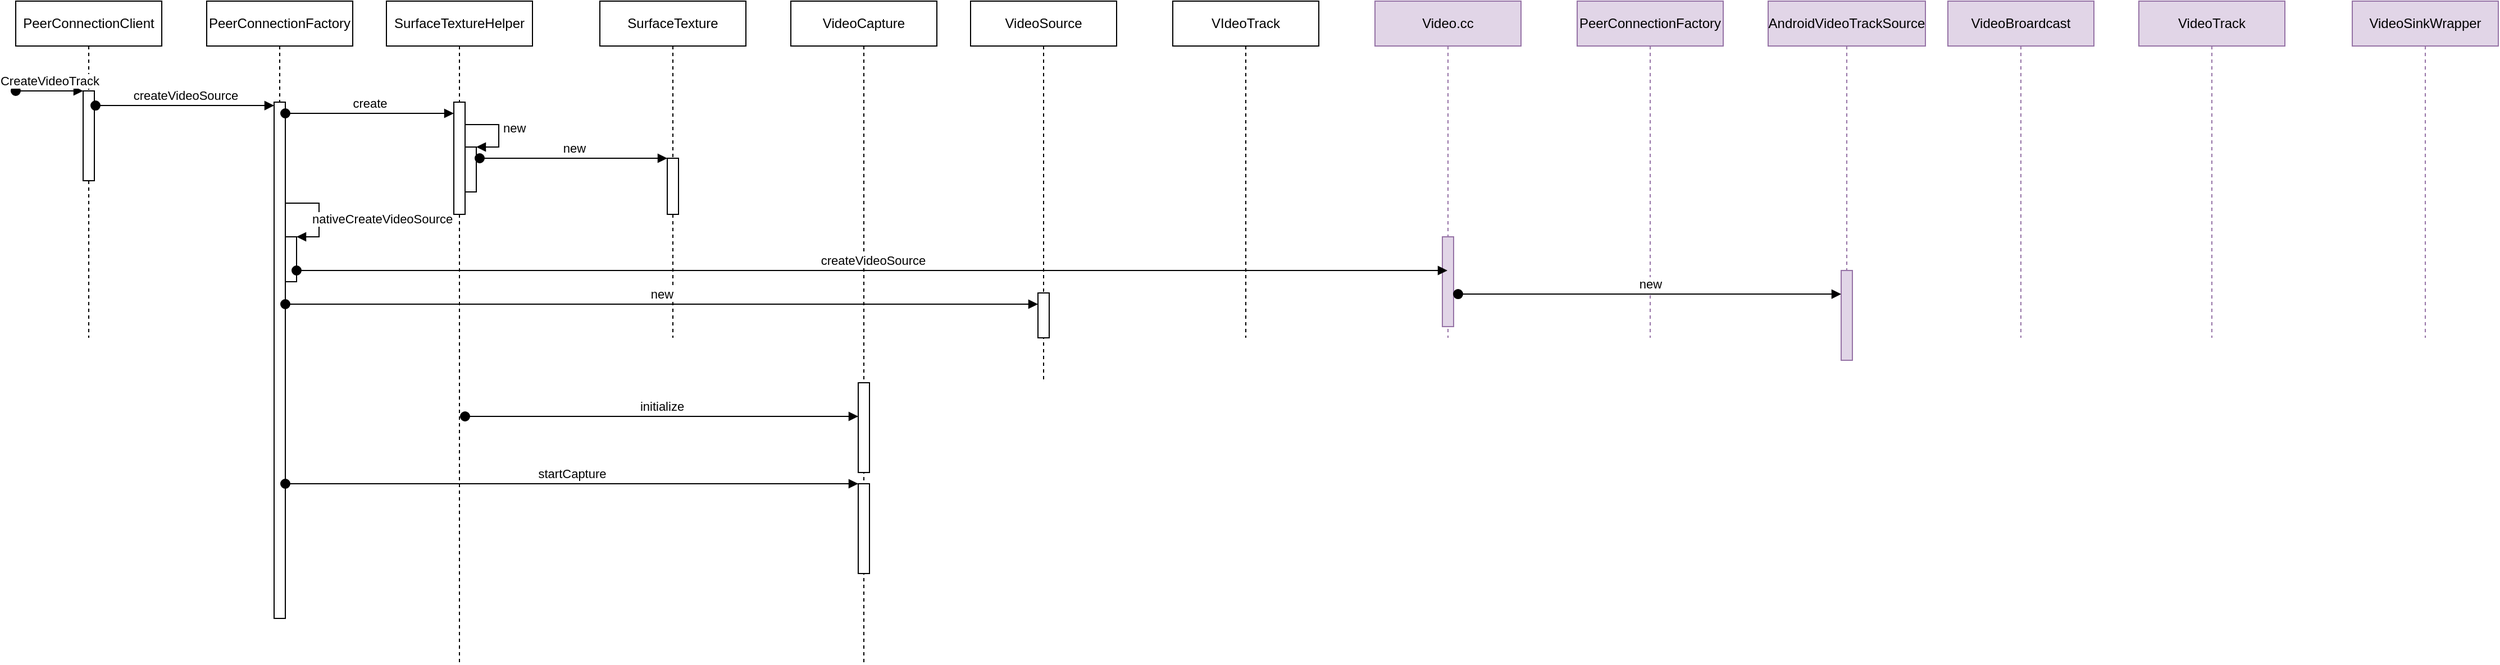 <mxfile version="13.8.5" type="github">
  <diagram id="hKRwNOdMQ6xR0kOxZ3xy" name="Page-1">
    <mxGraphModel dx="759" dy="786" grid="1" gridSize="10" guides="1" tooltips="1" connect="1" arrows="1" fold="1" page="1" pageScale="1" pageWidth="827" pageHeight="1169" math="0" shadow="0">
      <root>
        <mxCell id="0" />
        <mxCell id="1" parent="0" />
        <mxCell id="Nhymwte0ASbovPosRawi-1" value="PeerConnectionClient" style="shape=umlLifeline;perimeter=lifelinePerimeter;whiteSpace=wrap;html=1;container=1;collapsible=0;recursiveResize=0;outlineConnect=0;" vertex="1" parent="1">
          <mxGeometry x="40" y="90" width="130" height="300" as="geometry" />
        </mxCell>
        <mxCell id="Nhymwte0ASbovPosRawi-13" value="" style="html=1;points=[];perimeter=orthogonalPerimeter;" vertex="1" parent="Nhymwte0ASbovPosRawi-1">
          <mxGeometry x="60" y="80" width="10" height="80" as="geometry" />
        </mxCell>
        <mxCell id="Nhymwte0ASbovPosRawi-14" value="CreateVideoTrack" style="html=1;verticalAlign=bottom;startArrow=oval;endArrow=block;startSize=8;" edge="1" target="Nhymwte0ASbovPosRawi-13" parent="Nhymwte0ASbovPosRawi-1">
          <mxGeometry relative="1" as="geometry">
            <mxPoint y="80" as="sourcePoint" />
          </mxGeometry>
        </mxCell>
        <mxCell id="Nhymwte0ASbovPosRawi-2" value="PeerConnectionFactory" style="shape=umlLifeline;perimeter=lifelinePerimeter;whiteSpace=wrap;html=1;container=1;collapsible=0;recursiveResize=0;outlineConnect=0;" vertex="1" parent="1">
          <mxGeometry x="210" y="90" width="130" height="550" as="geometry" />
        </mxCell>
        <mxCell id="Nhymwte0ASbovPosRawi-15" value="" style="html=1;points=[];perimeter=orthogonalPerimeter;" vertex="1" parent="Nhymwte0ASbovPosRawi-2">
          <mxGeometry x="60" y="90" width="10" height="460" as="geometry" />
        </mxCell>
        <mxCell id="Nhymwte0ASbovPosRawi-3" value="SurfaceTextureHelper" style="shape=umlLifeline;perimeter=lifelinePerimeter;whiteSpace=wrap;html=1;container=1;collapsible=0;recursiveResize=0;outlineConnect=0;" vertex="1" parent="1">
          <mxGeometry x="370" y="90" width="130" height="590" as="geometry" />
        </mxCell>
        <mxCell id="Nhymwte0ASbovPosRawi-17" value="" style="html=1;points=[];perimeter=orthogonalPerimeter;" vertex="1" parent="Nhymwte0ASbovPosRawi-3">
          <mxGeometry x="60" y="90" width="10" height="100" as="geometry" />
        </mxCell>
        <mxCell id="Nhymwte0ASbovPosRawi-19" value="" style="html=1;points=[];perimeter=orthogonalPerimeter;" vertex="1" parent="Nhymwte0ASbovPosRawi-3">
          <mxGeometry x="70" y="130" width="10" height="40" as="geometry" />
        </mxCell>
        <mxCell id="Nhymwte0ASbovPosRawi-20" value="new" style="edgeStyle=orthogonalEdgeStyle;html=1;align=left;spacingLeft=2;endArrow=block;rounded=0;entryX=1;entryY=0;exitX=1;exitY=0.25;exitDx=0;exitDy=0;exitPerimeter=0;" edge="1" target="Nhymwte0ASbovPosRawi-19" parent="Nhymwte0ASbovPosRawi-3" source="Nhymwte0ASbovPosRawi-17">
          <mxGeometry relative="1" as="geometry">
            <mxPoint x="75" y="120" as="sourcePoint" />
            <Array as="points">
              <mxPoint x="70" y="110" />
              <mxPoint x="100" y="110" />
              <mxPoint x="100" y="130" />
            </Array>
          </mxGeometry>
        </mxCell>
        <mxCell id="Nhymwte0ASbovPosRawi-4" value="SurfaceTexture" style="shape=umlLifeline;perimeter=lifelinePerimeter;whiteSpace=wrap;html=1;container=1;collapsible=0;recursiveResize=0;outlineConnect=0;" vertex="1" parent="1">
          <mxGeometry x="560" y="90" width="130" height="300" as="geometry" />
        </mxCell>
        <mxCell id="Nhymwte0ASbovPosRawi-30" value="" style="html=1;points=[];perimeter=orthogonalPerimeter;" vertex="1" parent="Nhymwte0ASbovPosRawi-4">
          <mxGeometry x="60" y="140" width="10" height="50" as="geometry" />
        </mxCell>
        <mxCell id="Nhymwte0ASbovPosRawi-5" value="VideoCapture" style="shape=umlLifeline;perimeter=lifelinePerimeter;whiteSpace=wrap;html=1;container=1;collapsible=0;recursiveResize=0;outlineConnect=0;" vertex="1" parent="1">
          <mxGeometry x="730" y="90" width="130" height="590" as="geometry" />
        </mxCell>
        <mxCell id="Nhymwte0ASbovPosRawi-38" value="" style="html=1;points=[];perimeter=orthogonalPerimeter;" vertex="1" parent="Nhymwte0ASbovPosRawi-5">
          <mxGeometry x="60" y="340" width="10" height="80" as="geometry" />
        </mxCell>
        <mxCell id="Nhymwte0ASbovPosRawi-6" value="VideoSource" style="shape=umlLifeline;perimeter=lifelinePerimeter;whiteSpace=wrap;html=1;container=1;collapsible=0;recursiveResize=0;outlineConnect=0;" vertex="1" parent="1">
          <mxGeometry x="890" y="90" width="130" height="340" as="geometry" />
        </mxCell>
        <mxCell id="Nhymwte0ASbovPosRawi-34" value="" style="html=1;points=[];perimeter=orthogonalPerimeter;" vertex="1" parent="Nhymwte0ASbovPosRawi-6">
          <mxGeometry x="60" y="260" width="10" height="40" as="geometry" />
        </mxCell>
        <mxCell id="Nhymwte0ASbovPosRawi-7" value="VIdeoTrack" style="shape=umlLifeline;perimeter=lifelinePerimeter;whiteSpace=wrap;html=1;container=1;collapsible=0;recursiveResize=0;outlineConnect=0;" vertex="1" parent="1">
          <mxGeometry x="1070" y="90" width="130" height="300" as="geometry" />
        </mxCell>
        <mxCell id="Nhymwte0ASbovPosRawi-8" value="Video.cc" style="shape=umlLifeline;perimeter=lifelinePerimeter;whiteSpace=wrap;html=1;container=1;collapsible=0;recursiveResize=0;outlineConnect=0;fillColor=#e1d5e7;strokeColor=#9673a6;" vertex="1" parent="1">
          <mxGeometry x="1250" y="90" width="130" height="300" as="geometry" />
        </mxCell>
        <mxCell id="Nhymwte0ASbovPosRawi-21" value="" style="html=1;points=[];perimeter=orthogonalPerimeter;fillColor=#e1d5e7;strokeColor=#9673a6;" vertex="1" parent="Nhymwte0ASbovPosRawi-8">
          <mxGeometry x="60" y="210" width="10" height="80" as="geometry" />
        </mxCell>
        <mxCell id="Nhymwte0ASbovPosRawi-9" value="PeerConnectionFactory" style="shape=umlLifeline;perimeter=lifelinePerimeter;whiteSpace=wrap;html=1;container=1;collapsible=0;recursiveResize=0;outlineConnect=0;fillColor=#e1d5e7;strokeColor=#9673a6;" vertex="1" parent="1">
          <mxGeometry x="1430" y="90" width="130" height="300" as="geometry" />
        </mxCell>
        <mxCell id="Nhymwte0ASbovPosRawi-10" value="VideoBroardcast" style="shape=umlLifeline;perimeter=lifelinePerimeter;whiteSpace=wrap;html=1;container=1;collapsible=0;recursiveResize=0;outlineConnect=0;fillColor=#e1d5e7;strokeColor=#9673a6;" vertex="1" parent="1">
          <mxGeometry x="1760" y="90" width="130" height="300" as="geometry" />
        </mxCell>
        <mxCell id="Nhymwte0ASbovPosRawi-11" value="VideoTrack" style="shape=umlLifeline;perimeter=lifelinePerimeter;whiteSpace=wrap;html=1;container=1;collapsible=0;recursiveResize=0;outlineConnect=0;fillColor=#e1d5e7;strokeColor=#9673a6;" vertex="1" parent="1">
          <mxGeometry x="1930" y="90" width="130" height="300" as="geometry" />
        </mxCell>
        <mxCell id="Nhymwte0ASbovPosRawi-12" value="VideoSinkWrapper" style="shape=umlLifeline;perimeter=lifelinePerimeter;whiteSpace=wrap;html=1;container=1;collapsible=0;recursiveResize=0;outlineConnect=0;fillColor=#e1d5e7;strokeColor=#9673a6;" vertex="1" parent="1">
          <mxGeometry x="2120" y="90" width="130" height="300" as="geometry" />
        </mxCell>
        <mxCell id="Nhymwte0ASbovPosRawi-16" value="createVideoSource" style="html=1;verticalAlign=bottom;startArrow=oval;endArrow=block;startSize=8;exitX=1.1;exitY=0.163;exitDx=0;exitDy=0;exitPerimeter=0;" edge="1" target="Nhymwte0ASbovPosRawi-15" parent="1" source="Nhymwte0ASbovPosRawi-13">
          <mxGeometry relative="1" as="geometry">
            <mxPoint x="210" y="180" as="sourcePoint" />
          </mxGeometry>
        </mxCell>
        <mxCell id="Nhymwte0ASbovPosRawi-18" value="create" style="html=1;verticalAlign=bottom;startArrow=oval;endArrow=block;startSize=8;" edge="1" target="Nhymwte0ASbovPosRawi-17" parent="1">
          <mxGeometry relative="1" as="geometry">
            <mxPoint x="280" y="190" as="sourcePoint" />
            <Array as="points">
              <mxPoint x="330" y="190" />
            </Array>
          </mxGeometry>
        </mxCell>
        <mxCell id="Nhymwte0ASbovPosRawi-23" value="AndroidVideoTrackSource" style="shape=umlLifeline;perimeter=lifelinePerimeter;whiteSpace=wrap;html=1;container=1;collapsible=0;recursiveResize=0;outlineConnect=0;fillColor=#e1d5e7;strokeColor=#9673a6;" vertex="1" parent="1">
          <mxGeometry x="1600" y="90" width="140" height="300" as="geometry" />
        </mxCell>
        <mxCell id="Nhymwte0ASbovPosRawi-24" value="" style="html=1;points=[];perimeter=orthogonalPerimeter;fillColor=#e1d5e7;strokeColor=#9673a6;" vertex="1" parent="Nhymwte0ASbovPosRawi-23">
          <mxGeometry x="65" y="240" width="10" height="80" as="geometry" />
        </mxCell>
        <mxCell id="Nhymwte0ASbovPosRawi-25" value="new" style="html=1;verticalAlign=bottom;startArrow=oval;endArrow=block;startSize=8;exitX=1.4;exitY=0.638;exitDx=0;exitDy=0;exitPerimeter=0;" edge="1" target="Nhymwte0ASbovPosRawi-24" parent="1" source="Nhymwte0ASbovPosRawi-21">
          <mxGeometry relative="1" as="geometry">
            <mxPoint x="1330" y="272" as="sourcePoint" />
          </mxGeometry>
        </mxCell>
        <mxCell id="Nhymwte0ASbovPosRawi-31" value="new" style="html=1;verticalAlign=bottom;startArrow=oval;endArrow=block;startSize=8;exitX=1.3;exitY=0.25;exitDx=0;exitDy=0;exitPerimeter=0;" edge="1" target="Nhymwte0ASbovPosRawi-30" parent="1" source="Nhymwte0ASbovPosRawi-19">
          <mxGeometry relative="1" as="geometry">
            <mxPoint x="560" y="230" as="sourcePoint" />
          </mxGeometry>
        </mxCell>
        <mxCell id="Nhymwte0ASbovPosRawi-32" value="" style="html=1;points=[];perimeter=orthogonalPerimeter;" vertex="1" parent="1">
          <mxGeometry x="280" y="300" width="10" height="40" as="geometry" />
        </mxCell>
        <mxCell id="Nhymwte0ASbovPosRawi-33" value="nativeCreateVideoSource" style="edgeStyle=orthogonalEdgeStyle;html=1;align=left;spacingLeft=2;endArrow=block;rounded=0;entryX=1;entryY=0;exitX=1;exitY=0.226;exitDx=0;exitDy=0;exitPerimeter=0;" edge="1" target="Nhymwte0ASbovPosRawi-32" parent="1" source="Nhymwte0ASbovPosRawi-15">
          <mxGeometry x="-0.277" y="-14" relative="1" as="geometry">
            <mxPoint x="300" y="240" as="sourcePoint" />
            <Array as="points">
              <mxPoint x="280" y="270" />
              <mxPoint x="310" y="270" />
              <mxPoint x="310" y="300" />
            </Array>
            <mxPoint as="offset" />
          </mxGeometry>
        </mxCell>
        <mxCell id="Nhymwte0ASbovPosRawi-37" value="createVideoSource" style="html=1;verticalAlign=bottom;startArrow=oval;startFill=1;endArrow=block;startSize=8;" edge="1" parent="1" target="Nhymwte0ASbovPosRawi-8">
          <mxGeometry width="60" relative="1" as="geometry">
            <mxPoint x="290" y="330" as="sourcePoint" />
            <mxPoint x="350" y="330" as="targetPoint" />
          </mxGeometry>
        </mxCell>
        <mxCell id="Nhymwte0ASbovPosRawi-35" value="new" style="html=1;verticalAlign=bottom;startArrow=oval;endArrow=block;startSize=8;" edge="1" target="Nhymwte0ASbovPosRawi-34" parent="1">
          <mxGeometry relative="1" as="geometry">
            <mxPoint x="280" y="360" as="sourcePoint" />
          </mxGeometry>
        </mxCell>
        <mxCell id="Nhymwte0ASbovPosRawi-39" value="initialize" style="html=1;verticalAlign=bottom;startArrow=oval;endArrow=block;startSize=8;" edge="1" target="Nhymwte0ASbovPosRawi-38" parent="1">
          <mxGeometry relative="1" as="geometry">
            <mxPoint x="440" y="460" as="sourcePoint" />
            <Array as="points" />
          </mxGeometry>
        </mxCell>
        <mxCell id="Nhymwte0ASbovPosRawi-40" value="" style="html=1;points=[];perimeter=orthogonalPerimeter;" vertex="1" parent="1">
          <mxGeometry x="790" y="520" width="10" height="80" as="geometry" />
        </mxCell>
        <mxCell id="Nhymwte0ASbovPosRawi-41" value="startCapture" style="html=1;verticalAlign=bottom;startArrow=oval;endArrow=block;startSize=8;" edge="1" target="Nhymwte0ASbovPosRawi-40" parent="1">
          <mxGeometry relative="1" as="geometry">
            <mxPoint x="280" y="520" as="sourcePoint" />
          </mxGeometry>
        </mxCell>
      </root>
    </mxGraphModel>
  </diagram>
</mxfile>

